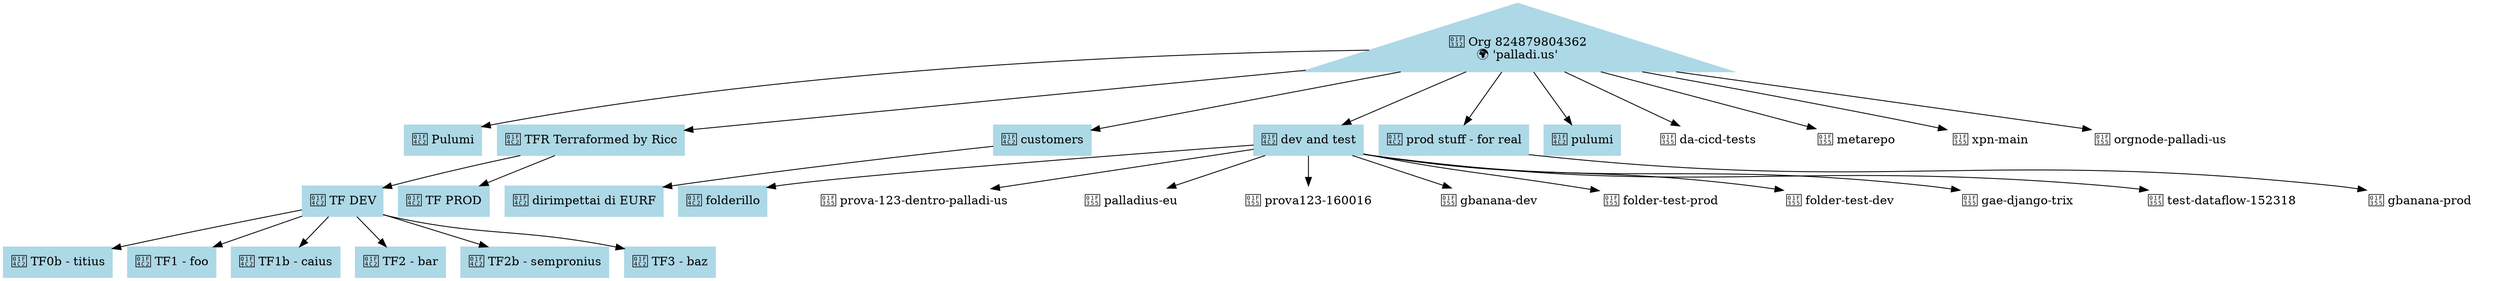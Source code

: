 digraph 
  {
    node [ color = lightblue, style = "filled" ];
    "organizations/824879804362" [ label = "🌲 Org 824879804362\n🌍 'palladi.us'",shape = "triangle" ];
    "folders/1054494897637" [ label = "📂 Pulumi",shape = "rectangle" ];
    "folders/510416893777" [ label = "📂 TFR Terraformed by Ricc",shape = "rectangle" ];
    "folders/993609995477" [ label = "📂 customers",shape = "rectangle" ];
    "folders/885056483479" [ label = "📂 dev and test",shape = "rectangle" ];
    "folders/887288965373" [ label = "📂 prod stuff - for real",shape = "rectangle" ];
    "folders/555514786098" [ label = "📂 pulumi",shape = "rectangle" ];
    "folders/93350088776" [ label = "📂 TF DEV",shape = "rectangle" ];
    "folders/723110142384" [ label = "📂 TF0b - titius",shape = "rectangle" ];
    "folders/454527359325" [ label = "📂 TF1 - foo",shape = "rectangle" ];
    "folders/1026736501110" [ label = "📂 TF1b - caius",shape = "rectangle" ];
    "folders/403965627320" [ label = "📂 TF2 - bar",shape = "rectangle" ];
    "folders/802144187596" [ label = "📂 TF2b - sempronius",shape = "rectangle" ];
    "folders/986862742068" [ label = "📂 TF3 - baz",shape = "rectangle" ];
    "folders/99919748229" [ label = "📂 TF PROD",shape = "rectangle" ];
    "folders/571390668780" [ label = "📂 dirimpettai di EURF",shape = "rectangle" ];
    "folders/128544652663" [ label = "📂 folderillo",shape = "rectangle" ];
    "projects/882043492617" [ label = "🍕 da-cicd-tests",color = white ];
    "projects/268290255727" [ label = "🍕 metarepo",color = white ];
    "projects/398198244705" [ label = "🍕 xpn-main",color = white ];
    "projects/704861684515" [ label = "🍕 orgnode-palladi-us",color = white ];
    "projects/237925736669" [ label = "🍕 prova-123-dentro-palladi-us",color = white ];
    "projects/177178925177" [ label = "🍕 palladius-eu",color = white ];
    "projects/262470358174" [ label = "🍕 prova123-160016",color = white ];
    "projects/150202633473" [ label = "🍕 gbanana-dev",color = white ];
    "projects/1025012666423" [ label = "🍕 folder-test-prod",color = white ];
    "projects/351173986048" [ label = "🍕 folder-test-dev",color = white ];
    "projects/520622310274" [ label = "🍕 gae-django-trix",color = white ];
    "projects/831136101005" [ label = "🍕 test-dataflow-152318",color = white ];
    "projects/626662139195" [ label = "🍕 gbanana-prod",color = white ];
    "organizations/824879804362" -> "folders/1054494897637";
    "organizations/824879804362" -> "folders/510416893777";
    "organizations/824879804362" -> "folders/993609995477";
    "organizations/824879804362" -> "folders/885056483479";
    "organizations/824879804362" -> "folders/887288965373";
    "organizations/824879804362" -> "folders/555514786098";
    "folders/510416893777" -> "folders/93350088776";
    "folders/93350088776" -> "folders/723110142384";
    "folders/93350088776" -> "folders/454527359325";
    "folders/93350088776" -> "folders/1026736501110";
    "folders/93350088776" -> "folders/403965627320";
    "folders/93350088776" -> "folders/802144187596";
    "folders/93350088776" -> "folders/986862742068";
    "folders/510416893777" -> "folders/99919748229";
    "folders/993609995477" -> "folders/571390668780";
    "folders/885056483479" -> "folders/128544652663";
    "organizations/824879804362" -> "projects/882043492617";
    "organizations/824879804362" -> "projects/268290255727";
    "organizations/824879804362" -> "projects/398198244705";
    "organizations/824879804362" -> "projects/704861684515";
    "folders/885056483479" -> "projects/237925736669";
    "folders/885056483479" -> "projects/177178925177";
    "folders/885056483479" -> "projects/262470358174";
    "folders/885056483479" -> "projects/150202633473";
    "folders/885056483479" -> "projects/1025012666423";
    "folders/885056483479" -> "projects/351173986048";
    "folders/885056483479" -> "projects/520622310274";
    "folders/885056483479" -> "projects/831136101005";
    "folders/887288965373" -> "projects/626662139195";
  }

